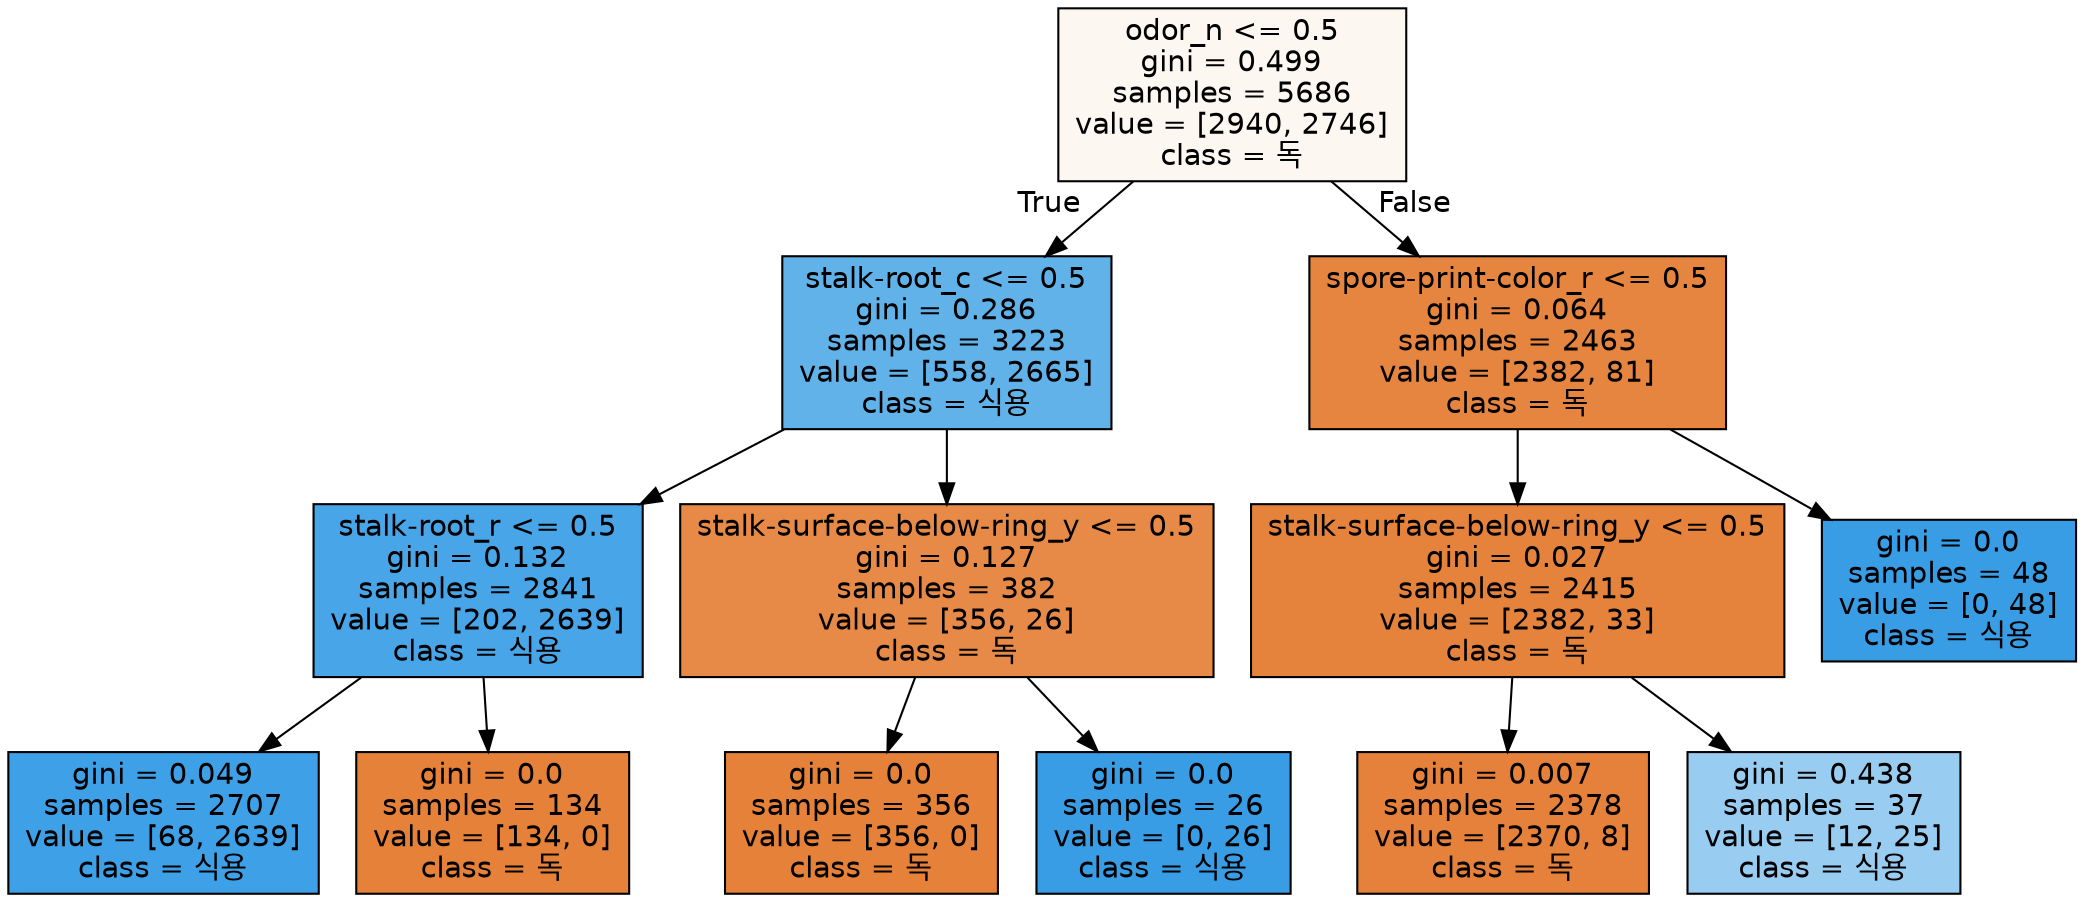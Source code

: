 digraph Tree {
node [shape=box, style="filled", color="black", fontname="helvetica"] ;
edge [fontname="helvetica"] ;
0 [label="odor_n <= 0.5\ngini = 0.499\nsamples = 5686\nvalue = [2940, 2746]\nclass = 독", fillcolor="#fdf7f2"] ;
1 [label="stalk-root_c <= 0.5\ngini = 0.286\nsamples = 3223\nvalue = [558, 2665]\nclass = 식용", fillcolor="#62b2ea"] ;
0 -> 1 [labeldistance=2.5, labelangle=45, headlabel="True"] ;
2 [label="stalk-root_r <= 0.5\ngini = 0.132\nsamples = 2841\nvalue = [202, 2639]\nclass = 식용", fillcolor="#48a5e7"] ;
1 -> 2 ;
3 [label="gini = 0.049\nsamples = 2707\nvalue = [68, 2639]\nclass = 식용", fillcolor="#3ea0e6"] ;
2 -> 3 ;
4 [label="gini = 0.0\nsamples = 134\nvalue = [134, 0]\nclass = 독", fillcolor="#e58139"] ;
2 -> 4 ;
5 [label="stalk-surface-below-ring_y <= 0.5\ngini = 0.127\nsamples = 382\nvalue = [356, 26]\nclass = 독", fillcolor="#e78a47"] ;
1 -> 5 ;
6 [label="gini = 0.0\nsamples = 356\nvalue = [356, 0]\nclass = 독", fillcolor="#e58139"] ;
5 -> 6 ;
7 [label="gini = 0.0\nsamples = 26\nvalue = [0, 26]\nclass = 식용", fillcolor="#399de5"] ;
5 -> 7 ;
8 [label="spore-print-color_r <= 0.5\ngini = 0.064\nsamples = 2463\nvalue = [2382, 81]\nclass = 독", fillcolor="#e68540"] ;
0 -> 8 [labeldistance=2.5, labelangle=-45, headlabel="False"] ;
9 [label="stalk-surface-below-ring_y <= 0.5\ngini = 0.027\nsamples = 2415\nvalue = [2382, 33]\nclass = 독", fillcolor="#e5833c"] ;
8 -> 9 ;
10 [label="gini = 0.007\nsamples = 2378\nvalue = [2370, 8]\nclass = 독", fillcolor="#e5813a"] ;
9 -> 10 ;
11 [label="gini = 0.438\nsamples = 37\nvalue = [12, 25]\nclass = 식용", fillcolor="#98ccf1"] ;
9 -> 11 ;
12 [label="gini = 0.0\nsamples = 48\nvalue = [0, 48]\nclass = 식용", fillcolor="#399de5"] ;
8 -> 12 ;
}